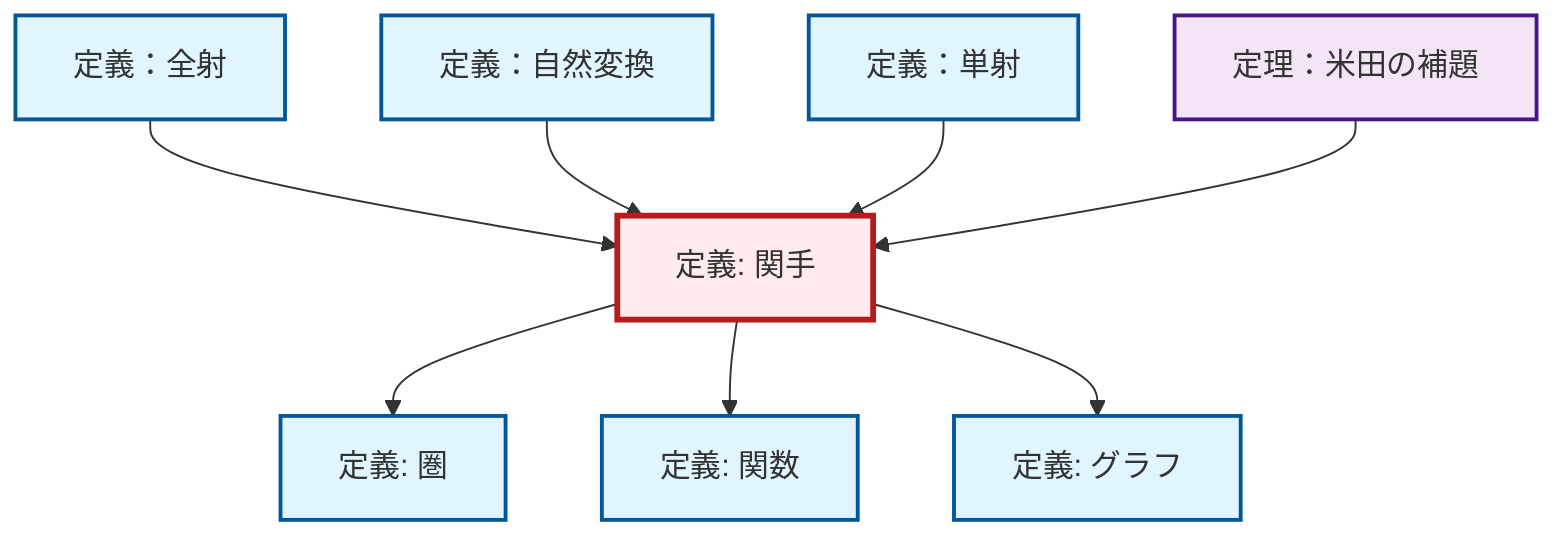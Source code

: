 graph TD
    classDef definition fill:#e1f5fe,stroke:#01579b,stroke-width:2px
    classDef theorem fill:#f3e5f5,stroke:#4a148c,stroke-width:2px
    classDef axiom fill:#fff3e0,stroke:#e65100,stroke-width:2px
    classDef example fill:#e8f5e9,stroke:#1b5e20,stroke-width:2px
    classDef current fill:#ffebee,stroke:#b71c1c,stroke-width:3px
    def-function["定義: 関数"]:::definition
    def-graph["定義: グラフ"]:::definition
    def-epimorphism["定義：全射"]:::definition
    def-natural-transformation["定義：自然変換"]:::definition
    thm-yoneda["定理：米田の補題"]:::theorem
    def-category["定義: 圏"]:::definition
    def-monomorphism["定義：単射"]:::definition
    def-functor["定義: 関手"]:::definition
    def-epimorphism --> def-functor
    def-functor --> def-category
    def-natural-transformation --> def-functor
    def-functor --> def-function
    def-functor --> def-graph
    def-monomorphism --> def-functor
    thm-yoneda --> def-functor
    class def-functor current